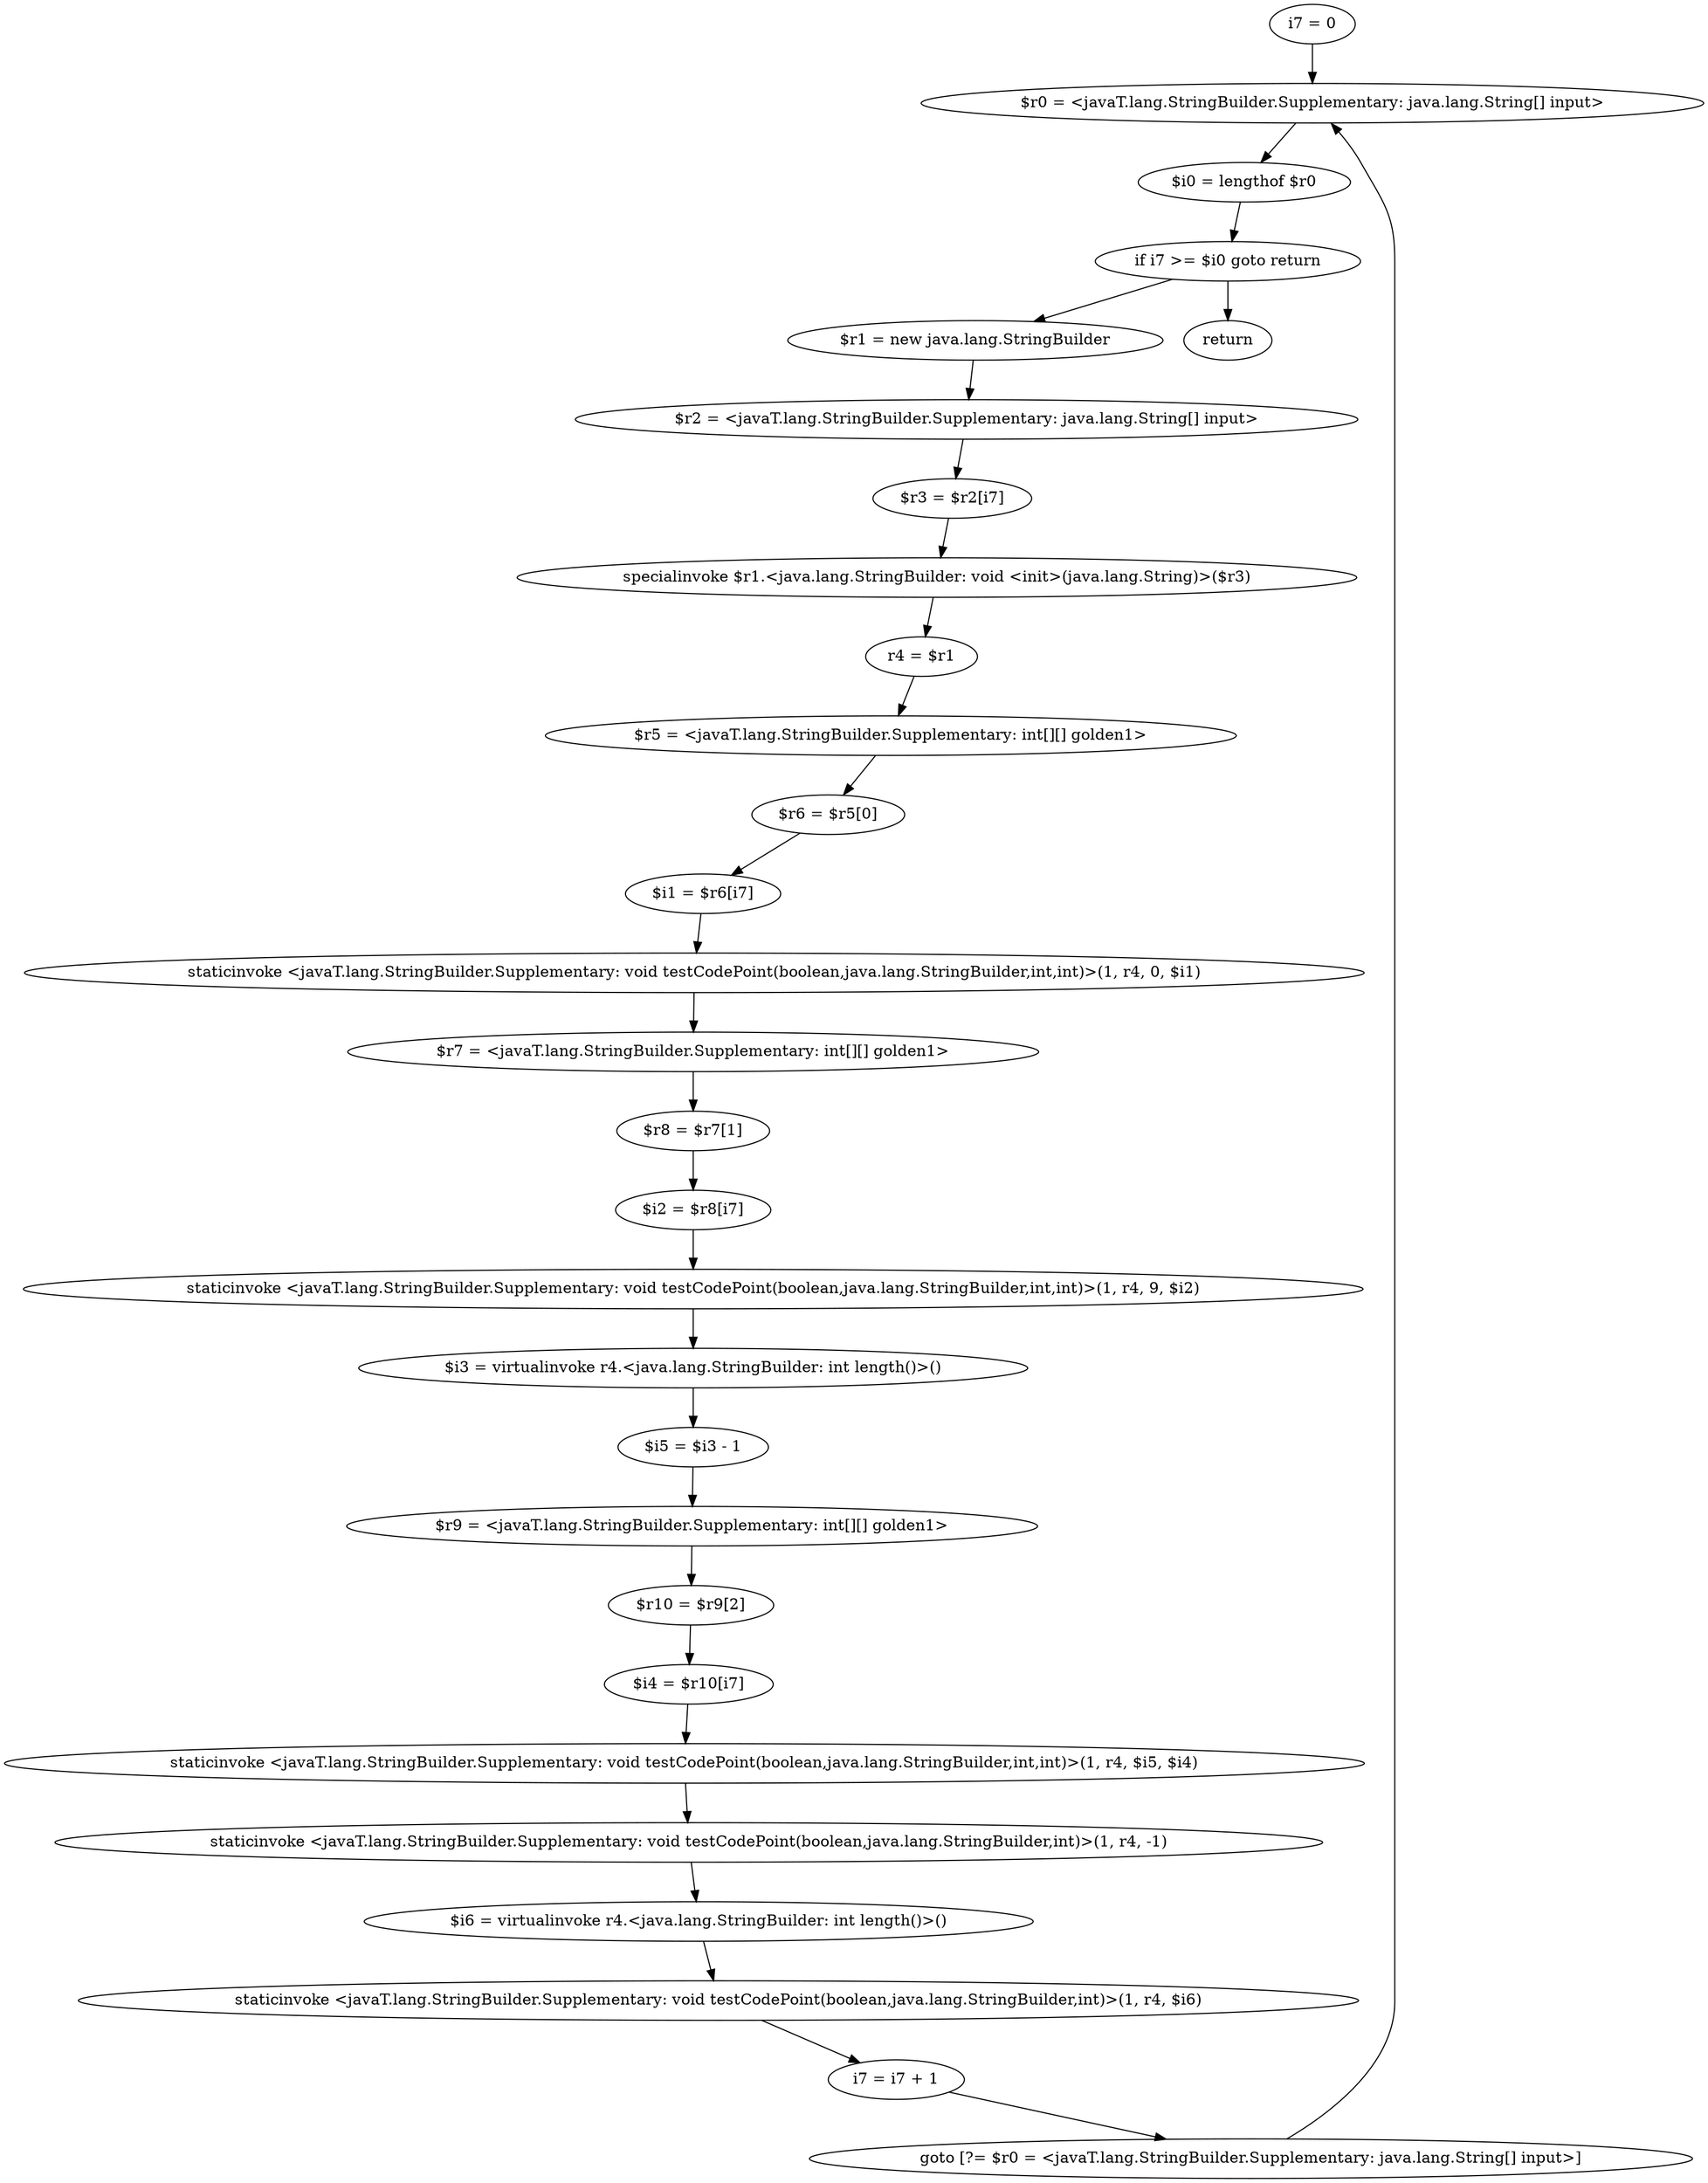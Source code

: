 digraph "unitGraph" {
    "i7 = 0"
    "$r0 = <javaT.lang.StringBuilder.Supplementary: java.lang.String[] input>"
    "$i0 = lengthof $r0"
    "if i7 >= $i0 goto return"
    "$r1 = new java.lang.StringBuilder"
    "$r2 = <javaT.lang.StringBuilder.Supplementary: java.lang.String[] input>"
    "$r3 = $r2[i7]"
    "specialinvoke $r1.<java.lang.StringBuilder: void <init>(java.lang.String)>($r3)"
    "r4 = $r1"
    "$r5 = <javaT.lang.StringBuilder.Supplementary: int[][] golden1>"
    "$r6 = $r5[0]"
    "$i1 = $r6[i7]"
    "staticinvoke <javaT.lang.StringBuilder.Supplementary: void testCodePoint(boolean,java.lang.StringBuilder,int,int)>(1, r4, 0, $i1)"
    "$r7 = <javaT.lang.StringBuilder.Supplementary: int[][] golden1>"
    "$r8 = $r7[1]"
    "$i2 = $r8[i7]"
    "staticinvoke <javaT.lang.StringBuilder.Supplementary: void testCodePoint(boolean,java.lang.StringBuilder,int,int)>(1, r4, 9, $i2)"
    "$i3 = virtualinvoke r4.<java.lang.StringBuilder: int length()>()"
    "$i5 = $i3 - 1"
    "$r9 = <javaT.lang.StringBuilder.Supplementary: int[][] golden1>"
    "$r10 = $r9[2]"
    "$i4 = $r10[i7]"
    "staticinvoke <javaT.lang.StringBuilder.Supplementary: void testCodePoint(boolean,java.lang.StringBuilder,int,int)>(1, r4, $i5, $i4)"
    "staticinvoke <javaT.lang.StringBuilder.Supplementary: void testCodePoint(boolean,java.lang.StringBuilder,int)>(1, r4, -1)"
    "$i6 = virtualinvoke r4.<java.lang.StringBuilder: int length()>()"
    "staticinvoke <javaT.lang.StringBuilder.Supplementary: void testCodePoint(boolean,java.lang.StringBuilder,int)>(1, r4, $i6)"
    "i7 = i7 + 1"
    "goto [?= $r0 = <javaT.lang.StringBuilder.Supplementary: java.lang.String[] input>]"
    "return"
    "i7 = 0"->"$r0 = <javaT.lang.StringBuilder.Supplementary: java.lang.String[] input>";
    "$r0 = <javaT.lang.StringBuilder.Supplementary: java.lang.String[] input>"->"$i0 = lengthof $r0";
    "$i0 = lengthof $r0"->"if i7 >= $i0 goto return";
    "if i7 >= $i0 goto return"->"$r1 = new java.lang.StringBuilder";
    "if i7 >= $i0 goto return"->"return";
    "$r1 = new java.lang.StringBuilder"->"$r2 = <javaT.lang.StringBuilder.Supplementary: java.lang.String[] input>";
    "$r2 = <javaT.lang.StringBuilder.Supplementary: java.lang.String[] input>"->"$r3 = $r2[i7]";
    "$r3 = $r2[i7]"->"specialinvoke $r1.<java.lang.StringBuilder: void <init>(java.lang.String)>($r3)";
    "specialinvoke $r1.<java.lang.StringBuilder: void <init>(java.lang.String)>($r3)"->"r4 = $r1";
    "r4 = $r1"->"$r5 = <javaT.lang.StringBuilder.Supplementary: int[][] golden1>";
    "$r5 = <javaT.lang.StringBuilder.Supplementary: int[][] golden1>"->"$r6 = $r5[0]";
    "$r6 = $r5[0]"->"$i1 = $r6[i7]";
    "$i1 = $r6[i7]"->"staticinvoke <javaT.lang.StringBuilder.Supplementary: void testCodePoint(boolean,java.lang.StringBuilder,int,int)>(1, r4, 0, $i1)";
    "staticinvoke <javaT.lang.StringBuilder.Supplementary: void testCodePoint(boolean,java.lang.StringBuilder,int,int)>(1, r4, 0, $i1)"->"$r7 = <javaT.lang.StringBuilder.Supplementary: int[][] golden1>";
    "$r7 = <javaT.lang.StringBuilder.Supplementary: int[][] golden1>"->"$r8 = $r7[1]";
    "$r8 = $r7[1]"->"$i2 = $r8[i7]";
    "$i2 = $r8[i7]"->"staticinvoke <javaT.lang.StringBuilder.Supplementary: void testCodePoint(boolean,java.lang.StringBuilder,int,int)>(1, r4, 9, $i2)";
    "staticinvoke <javaT.lang.StringBuilder.Supplementary: void testCodePoint(boolean,java.lang.StringBuilder,int,int)>(1, r4, 9, $i2)"->"$i3 = virtualinvoke r4.<java.lang.StringBuilder: int length()>()";
    "$i3 = virtualinvoke r4.<java.lang.StringBuilder: int length()>()"->"$i5 = $i3 - 1";
    "$i5 = $i3 - 1"->"$r9 = <javaT.lang.StringBuilder.Supplementary: int[][] golden1>";
    "$r9 = <javaT.lang.StringBuilder.Supplementary: int[][] golden1>"->"$r10 = $r9[2]";
    "$r10 = $r9[2]"->"$i4 = $r10[i7]";
    "$i4 = $r10[i7]"->"staticinvoke <javaT.lang.StringBuilder.Supplementary: void testCodePoint(boolean,java.lang.StringBuilder,int,int)>(1, r4, $i5, $i4)";
    "staticinvoke <javaT.lang.StringBuilder.Supplementary: void testCodePoint(boolean,java.lang.StringBuilder,int,int)>(1, r4, $i5, $i4)"->"staticinvoke <javaT.lang.StringBuilder.Supplementary: void testCodePoint(boolean,java.lang.StringBuilder,int)>(1, r4, -1)";
    "staticinvoke <javaT.lang.StringBuilder.Supplementary: void testCodePoint(boolean,java.lang.StringBuilder,int)>(1, r4, -1)"->"$i6 = virtualinvoke r4.<java.lang.StringBuilder: int length()>()";
    "$i6 = virtualinvoke r4.<java.lang.StringBuilder: int length()>()"->"staticinvoke <javaT.lang.StringBuilder.Supplementary: void testCodePoint(boolean,java.lang.StringBuilder,int)>(1, r4, $i6)";
    "staticinvoke <javaT.lang.StringBuilder.Supplementary: void testCodePoint(boolean,java.lang.StringBuilder,int)>(1, r4, $i6)"->"i7 = i7 + 1";
    "i7 = i7 + 1"->"goto [?= $r0 = <javaT.lang.StringBuilder.Supplementary: java.lang.String[] input>]";
    "goto [?= $r0 = <javaT.lang.StringBuilder.Supplementary: java.lang.String[] input>]"->"$r0 = <javaT.lang.StringBuilder.Supplementary: java.lang.String[] input>";
}
